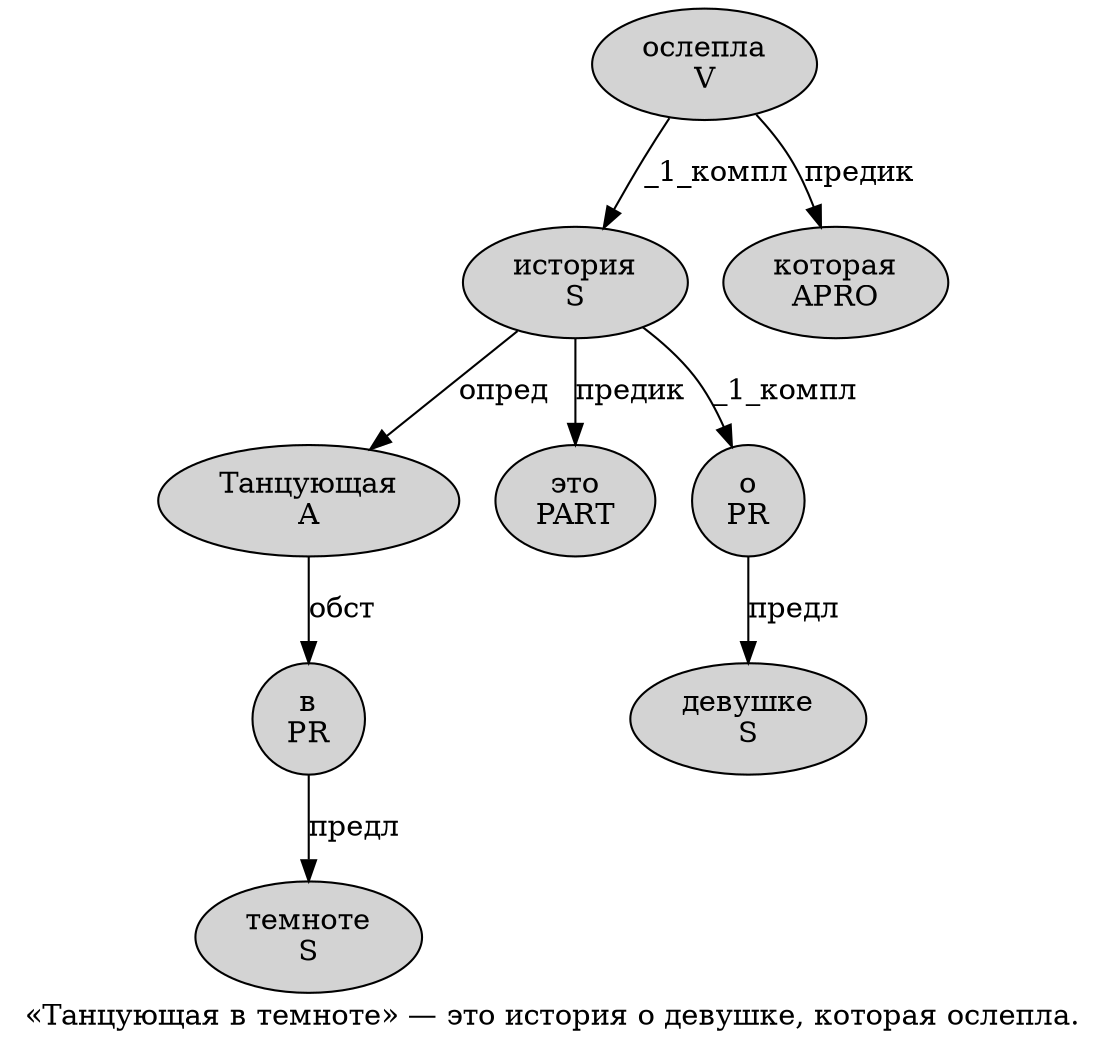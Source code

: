 digraph SENTENCE_1833 {
	graph [label="«Танцующая в темноте» — это история о девушке, которая ослепла."]
	node [style=filled]
		1 [label="Танцующая
A" color="" fillcolor=lightgray penwidth=1 shape=ellipse]
		2 [label="в
PR" color="" fillcolor=lightgray penwidth=1 shape=ellipse]
		3 [label="темноте
S" color="" fillcolor=lightgray penwidth=1 shape=ellipse]
		6 [label="это
PART" color="" fillcolor=lightgray penwidth=1 shape=ellipse]
		7 [label="история
S" color="" fillcolor=lightgray penwidth=1 shape=ellipse]
		8 [label="о
PR" color="" fillcolor=lightgray penwidth=1 shape=ellipse]
		9 [label="девушке
S" color="" fillcolor=lightgray penwidth=1 shape=ellipse]
		11 [label="которая
APRO" color="" fillcolor=lightgray penwidth=1 shape=ellipse]
		12 [label="ослепла
V" color="" fillcolor=lightgray penwidth=1 shape=ellipse]
			7 -> 1 [label="опред"]
			7 -> 6 [label="предик"]
			7 -> 8 [label="_1_компл"]
			8 -> 9 [label="предл"]
			2 -> 3 [label="предл"]
			12 -> 7 [label="_1_компл"]
			12 -> 11 [label="предик"]
			1 -> 2 [label="обст"]
}